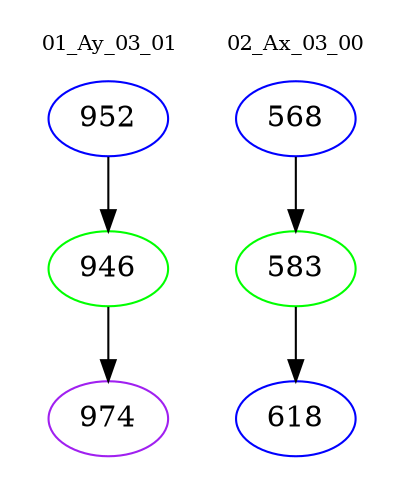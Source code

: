 digraph{
subgraph cluster_0 {
color = white
label = "01_Ay_03_01";
fontsize=10;
T0_952 [label="952", color="blue"]
T0_952 -> T0_946 [color="black"]
T0_946 [label="946", color="green"]
T0_946 -> T0_974 [color="black"]
T0_974 [label="974", color="purple"]
}
subgraph cluster_1 {
color = white
label = "02_Ax_03_00";
fontsize=10;
T1_568 [label="568", color="blue"]
T1_568 -> T1_583 [color="black"]
T1_583 [label="583", color="green"]
T1_583 -> T1_618 [color="black"]
T1_618 [label="618", color="blue"]
}
}

